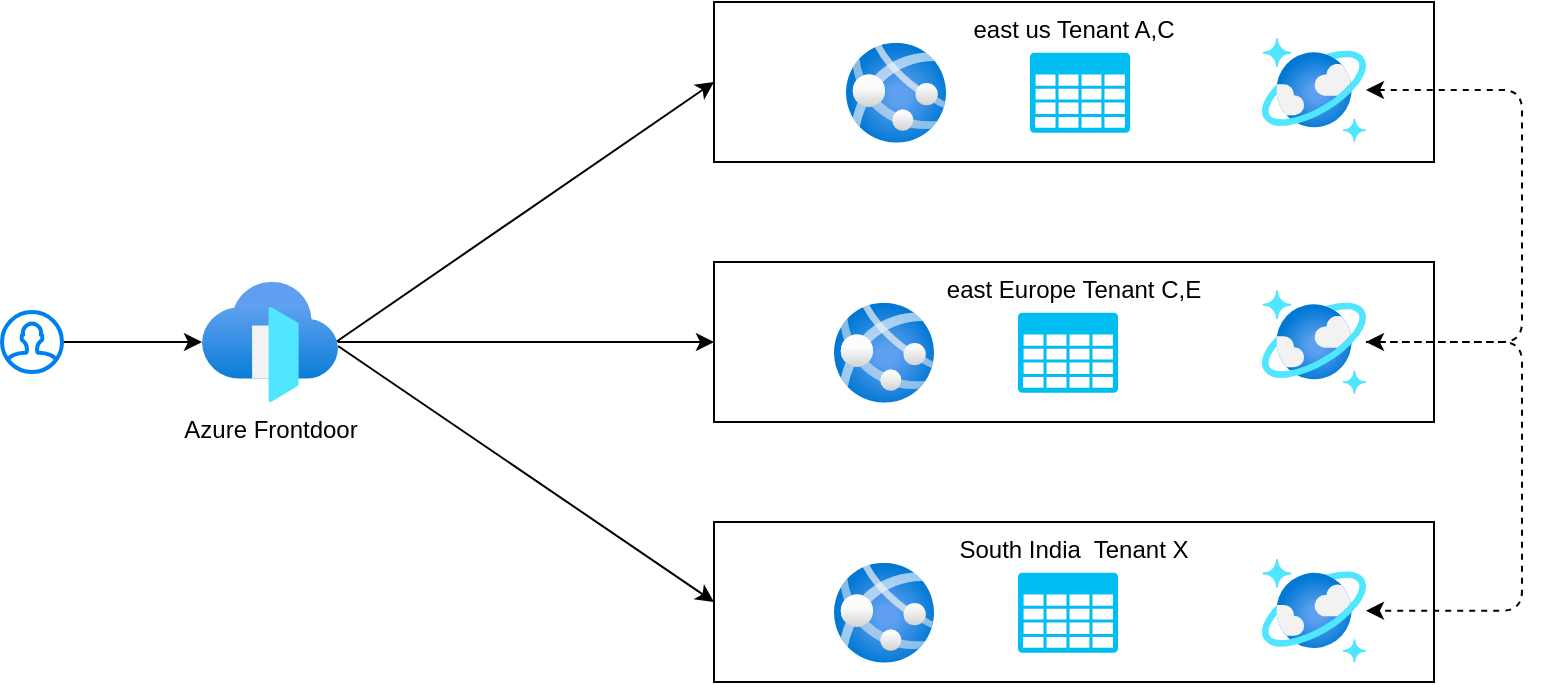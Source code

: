 <mxfile>
    <diagram id="B1oBOfalRnLRLtCAcPXw" name="Page-1">
        <mxGraphModel dx="820" dy="478" grid="1" gridSize="10" guides="1" tooltips="1" connect="1" arrows="1" fold="1" page="1" pageScale="1" pageWidth="850" pageHeight="1100" math="0" shadow="0">
            <root>
                <mxCell id="0"/>
                <mxCell id="1" parent="0"/>
                <mxCell id="2" value="" style="aspect=fixed;html=1;points=[];align=center;image;fontSize=12;image=img/lib/azure2/app_services/App_Services.svg;flipH=0;" vertex="1" parent="1">
                    <mxGeometry x="432" y="220.34" width="50" height="50" as="geometry"/>
                </mxCell>
                <mxCell id="3" value="" style="verticalLabelPosition=bottom;html=1;verticalAlign=top;align=center;strokeColor=none;fillColor=#00BEF2;shape=mxgraph.azure.storage;pointerEvents=1;flipH=0;" vertex="1" parent="1">
                    <mxGeometry x="524" y="225.34" width="50" height="40" as="geometry"/>
                </mxCell>
                <mxCell id="5" value="east us Tenant A,C" style="rounded=0;whiteSpace=wrap;html=1;fillColor=none;verticalAlign=top;" vertex="1" parent="1">
                    <mxGeometry x="366" y="200" width="360" height="80" as="geometry"/>
                </mxCell>
                <mxCell id="6" value="east Europe Tenant C,E" style="rounded=0;whiteSpace=wrap;html=1;fillColor=none;verticalAlign=top;" vertex="1" parent="1">
                    <mxGeometry x="366" y="330" width="360" height="80" as="geometry"/>
                </mxCell>
                <mxCell id="7" value="South India&amp;nbsp; Tenant X" style="rounded=0;whiteSpace=wrap;html=1;fillColor=none;verticalAlign=top;" vertex="1" parent="1">
                    <mxGeometry x="366" y="460" width="360" height="80" as="geometry"/>
                </mxCell>
                <mxCell id="8" value="" style="aspect=fixed;html=1;points=[];align=center;image;fontSize=12;image=img/lib/azure2/app_services/App_Services.svg;flipH=0;" vertex="1" parent="1">
                    <mxGeometry x="426" y="480.34" width="50" height="50" as="geometry"/>
                </mxCell>
                <mxCell id="9" value="" style="verticalLabelPosition=bottom;html=1;verticalAlign=top;align=center;strokeColor=none;fillColor=#00BEF2;shape=mxgraph.azure.storage;pointerEvents=1;flipH=0;" vertex="1" parent="1">
                    <mxGeometry x="518" y="485.34" width="50" height="40" as="geometry"/>
                </mxCell>
                <mxCell id="11" value="" style="aspect=fixed;html=1;points=[];align=center;image;fontSize=12;image=img/lib/azure2/app_services/App_Services.svg;flipH=0;" vertex="1" parent="1">
                    <mxGeometry x="426" y="350.34" width="50" height="50" as="geometry"/>
                </mxCell>
                <mxCell id="12" value="" style="verticalLabelPosition=bottom;html=1;verticalAlign=top;align=center;strokeColor=none;fillColor=#00BEF2;shape=mxgraph.azure.storage;pointerEvents=1;flipH=0;" vertex="1" parent="1">
                    <mxGeometry x="518" y="355.34" width="50" height="40" as="geometry"/>
                </mxCell>
                <mxCell id="14" style="edgeStyle=none;html=1;entryX=0;entryY=0.5;entryDx=0;entryDy=0;exitX=0.985;exitY=0.5;exitDx=0;exitDy=0;exitPerimeter=0;" edge="1" parent="1" source="17" target="5">
                    <mxGeometry relative="1" as="geometry"/>
                </mxCell>
                <mxCell id="15" style="edgeStyle=none;html=1;entryX=0;entryY=0.5;entryDx=0;entryDy=0;" edge="1" parent="1" source="17" target="6">
                    <mxGeometry relative="1" as="geometry"/>
                </mxCell>
                <mxCell id="16" style="edgeStyle=none;html=1;entryX=0;entryY=0.5;entryDx=0;entryDy=0;exitX=1;exitY=0.533;exitDx=0;exitDy=0;exitPerimeter=0;" edge="1" parent="1" source="17" target="7">
                    <mxGeometry relative="1" as="geometry"/>
                </mxCell>
                <mxCell id="17" value="Azure Frontdoor" style="aspect=fixed;html=1;points=[];align=center;image;fontSize=12;image=img/lib/azure2/networking/Front_Doors.svg;" vertex="1" parent="1">
                    <mxGeometry x="110" y="340" width="68" height="60" as="geometry"/>
                </mxCell>
                <mxCell id="18" value="" style="edgeStyle=none;html=1;" edge="1" parent="1" source="19" target="17">
                    <mxGeometry relative="1" as="geometry"/>
                </mxCell>
                <mxCell id="19" value="" style="html=1;verticalLabelPosition=bottom;align=center;labelBackgroundColor=#ffffff;verticalAlign=top;strokeWidth=2;strokeColor=#0080F0;shadow=0;dashed=0;shape=mxgraph.ios7.icons.user;" vertex="1" parent="1">
                    <mxGeometry x="10" y="355" width="30" height="30" as="geometry"/>
                </mxCell>
                <mxCell id="20" value="" style="aspect=fixed;html=1;points=[];align=center;image;fontSize=12;image=img/lib/azure2/databases/Azure_Cosmos_DB.svg;" vertex="1" parent="1">
                    <mxGeometry x="640" y="218" width="52" height="52" as="geometry"/>
                </mxCell>
                <mxCell id="23" style="edgeStyle=elbowEdgeStyle;html=1;elbow=vertical;startArrow=classic;startFill=1;dashed=1;" edge="1" parent="1" source="20" target="21">
                    <mxGeometry relative="1" as="geometry">
                        <Array as="points">
                            <mxPoint x="770" y="320"/>
                        </Array>
                    </mxGeometry>
                </mxCell>
                <mxCell id="24" value="" style="edgeStyle=orthogonalEdgeStyle;html=1;dashed=1;" edge="1" parent="1" source="21" target="22">
                    <mxGeometry relative="1" as="geometry">
                        <Array as="points">
                            <mxPoint x="770" y="370"/>
                            <mxPoint x="770" y="504.34"/>
                        </Array>
                    </mxGeometry>
                </mxCell>
                <mxCell id="21" value="" style="aspect=fixed;html=1;points=[];align=center;image;fontSize=12;image=img/lib/azure2/databases/Azure_Cosmos_DB.svg;" vertex="1" parent="1">
                    <mxGeometry x="640" y="344" width="52" height="52" as="geometry"/>
                </mxCell>
                <mxCell id="22" value="" style="aspect=fixed;html=1;points=[];align=center;image;fontSize=12;image=img/lib/azure2/databases/Azure_Cosmos_DB.svg;" vertex="1" parent="1">
                    <mxGeometry x="640" y="478.34" width="52" height="52" as="geometry"/>
                </mxCell>
            </root>
        </mxGraphModel>
    </diagram>
</mxfile>